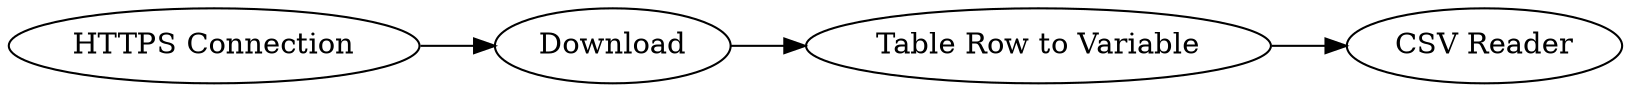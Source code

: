 digraph {
	2 -> 1
	3 -> 4
	1 -> 3
	1 [label=Download]
	4 [label="CSV Reader"]
	3 [label="Table Row to Variable"]
	2 [label="HTTPS Connection"]
	rankdir=LR
}
